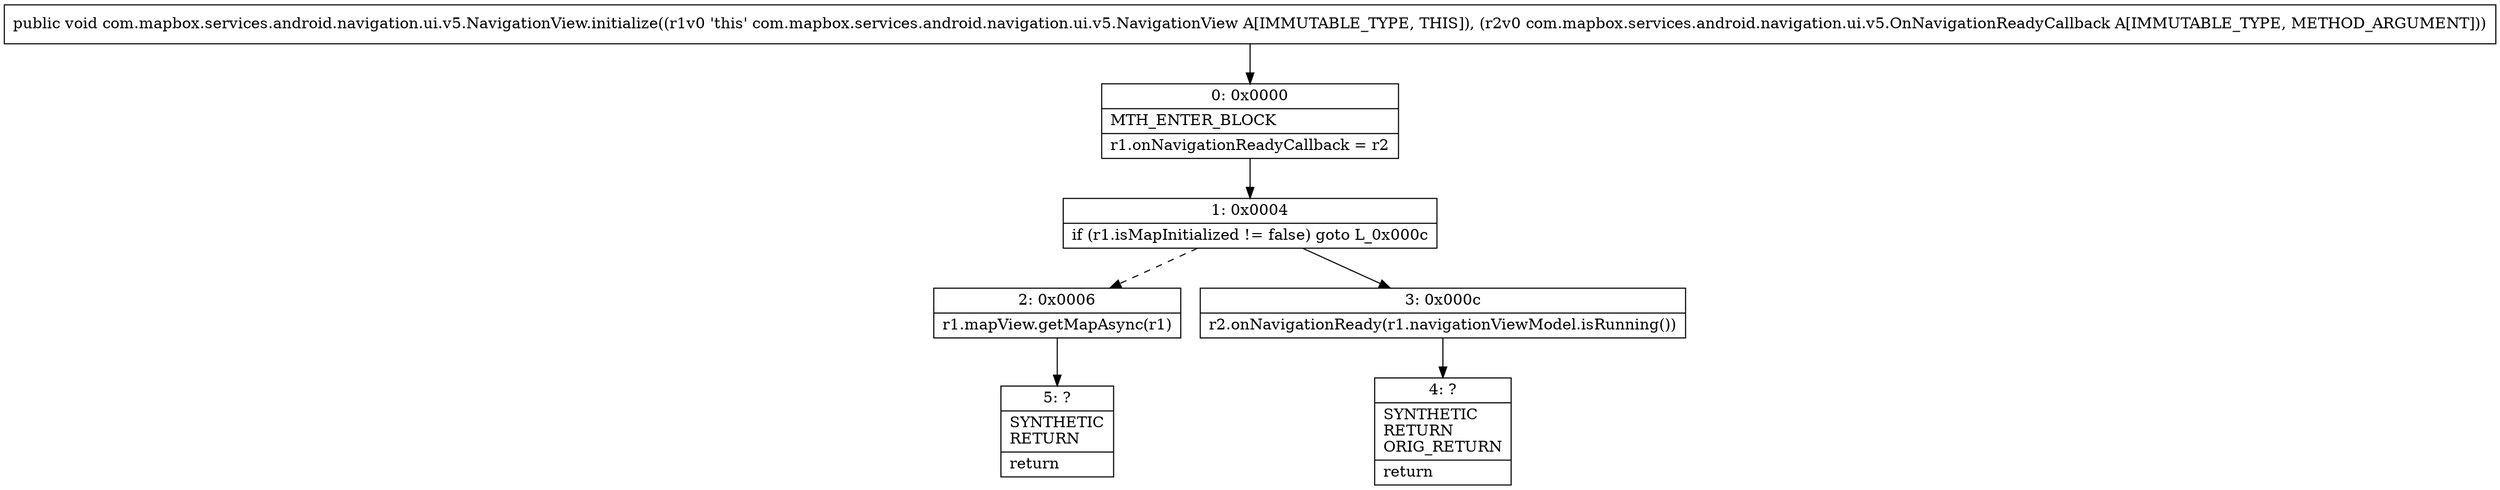 digraph "CFG forcom.mapbox.services.android.navigation.ui.v5.NavigationView.initialize(Lcom\/mapbox\/services\/android\/navigation\/ui\/v5\/OnNavigationReadyCallback;)V" {
Node_0 [shape=record,label="{0\:\ 0x0000|MTH_ENTER_BLOCK\l|r1.onNavigationReadyCallback = r2\l}"];
Node_1 [shape=record,label="{1\:\ 0x0004|if (r1.isMapInitialized != false) goto L_0x000c\l}"];
Node_2 [shape=record,label="{2\:\ 0x0006|r1.mapView.getMapAsync(r1)\l}"];
Node_3 [shape=record,label="{3\:\ 0x000c|r2.onNavigationReady(r1.navigationViewModel.isRunning())\l}"];
Node_4 [shape=record,label="{4\:\ ?|SYNTHETIC\lRETURN\lORIG_RETURN\l|return\l}"];
Node_5 [shape=record,label="{5\:\ ?|SYNTHETIC\lRETURN\l|return\l}"];
MethodNode[shape=record,label="{public void com.mapbox.services.android.navigation.ui.v5.NavigationView.initialize((r1v0 'this' com.mapbox.services.android.navigation.ui.v5.NavigationView A[IMMUTABLE_TYPE, THIS]), (r2v0 com.mapbox.services.android.navigation.ui.v5.OnNavigationReadyCallback A[IMMUTABLE_TYPE, METHOD_ARGUMENT])) }"];
MethodNode -> Node_0;
Node_0 -> Node_1;
Node_1 -> Node_2[style=dashed];
Node_1 -> Node_3;
Node_2 -> Node_5;
Node_3 -> Node_4;
}

